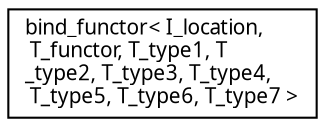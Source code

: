 digraph "Graphical Class Hierarchy"
{
  edge [fontname="Sans",fontsize="10",labelfontname="Sans",labelfontsize="10"];
  node [fontname="Sans",fontsize="10",shape=record];
  rankdir="LR";
  Node1 [label="bind_functor\< I_location,\l T_functor, T_type1, T\l_type2, T_type3, T_type4,\l T_type5, T_type6, T_type7 \>",height=0.2,width=0.4,color="black", fillcolor="white", style="filled",URL="$structbind__functor.html",tooltip="Adaptor that binds an argument to the wrapped functor."];
}
